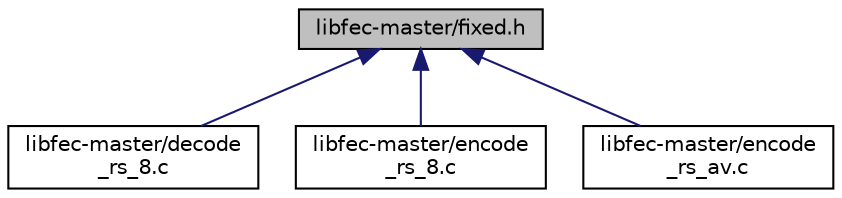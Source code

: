 digraph "libfec-master/fixed.h"
{
 // LATEX_PDF_SIZE
  edge [fontname="Helvetica",fontsize="10",labelfontname="Helvetica",labelfontsize="10"];
  node [fontname="Helvetica",fontsize="10",shape=record];
  Node1 [label="libfec-master/fixed.h",height=0.2,width=0.4,color="black", fillcolor="grey75", style="filled", fontcolor="black",tooltip=" "];
  Node1 -> Node2 [dir="back",color="midnightblue",fontsize="10",style="solid",fontname="Helvetica"];
  Node2 [label="libfec-master/decode\l_rs_8.c",height=0.2,width=0.4,color="black", fillcolor="white", style="filled",URL="$decode__rs__8_8c.html",tooltip=" "];
  Node1 -> Node3 [dir="back",color="midnightblue",fontsize="10",style="solid",fontname="Helvetica"];
  Node3 [label="libfec-master/encode\l_rs_8.c",height=0.2,width=0.4,color="black", fillcolor="white", style="filled",URL="$encode__rs__8_8c.html",tooltip=" "];
  Node1 -> Node4 [dir="back",color="midnightblue",fontsize="10",style="solid",fontname="Helvetica"];
  Node4 [label="libfec-master/encode\l_rs_av.c",height=0.2,width=0.4,color="black", fillcolor="white", style="filled",URL="$encode__rs__av_8c.html",tooltip=" "];
}
